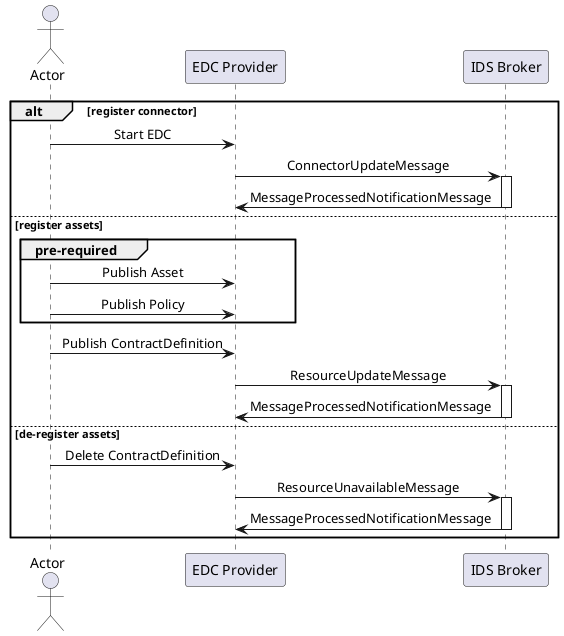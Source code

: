 '
'  Copyright (c) 2023 sovity GmbH
'
'  This program and the accompanying materials are made available under the
'  terms of the Apache License, Version 2.0 which is available at
'  https://www.apache.org/licenses/LICENSE-2.0
'
'  SPDX-License-Identifier: Apache-2.0
'
'  Contributors:
'       sovity GmbH - Initial Draft
'
'
@startuml
skinparam sequenceMessageAlign center

actor Actor
participant EDC as "EDC Provider"
participant Broker as "IDS Broker"

alt register connector
    Actor -> EDC: Start EDC
    EDC -> Broker: ConnectorUpdateMessage
    activate Broker
        Broker -> EDC: MessageProcessedNotificationMessage
    deactivate Broker
else register assets
    group pre-required
        Actor -> EDC: Publish Asset
        Actor -> EDC: Publish Policy
    end
    Actor -> EDC: Publish ContractDefinition
    EDC -> Broker: ResourceUpdateMessage
    activate Broker
        Broker -> EDC: MessageProcessedNotificationMessage
    deactivate Broker
else de-register assets
    Actor -> EDC: Delete ContractDefinition
    EDC -> Broker: ResourceUnavailableMessage
    activate Broker
        Broker -> EDC: MessageProcessedNotificationMessage
    deactivate Broker
end
@enduml
